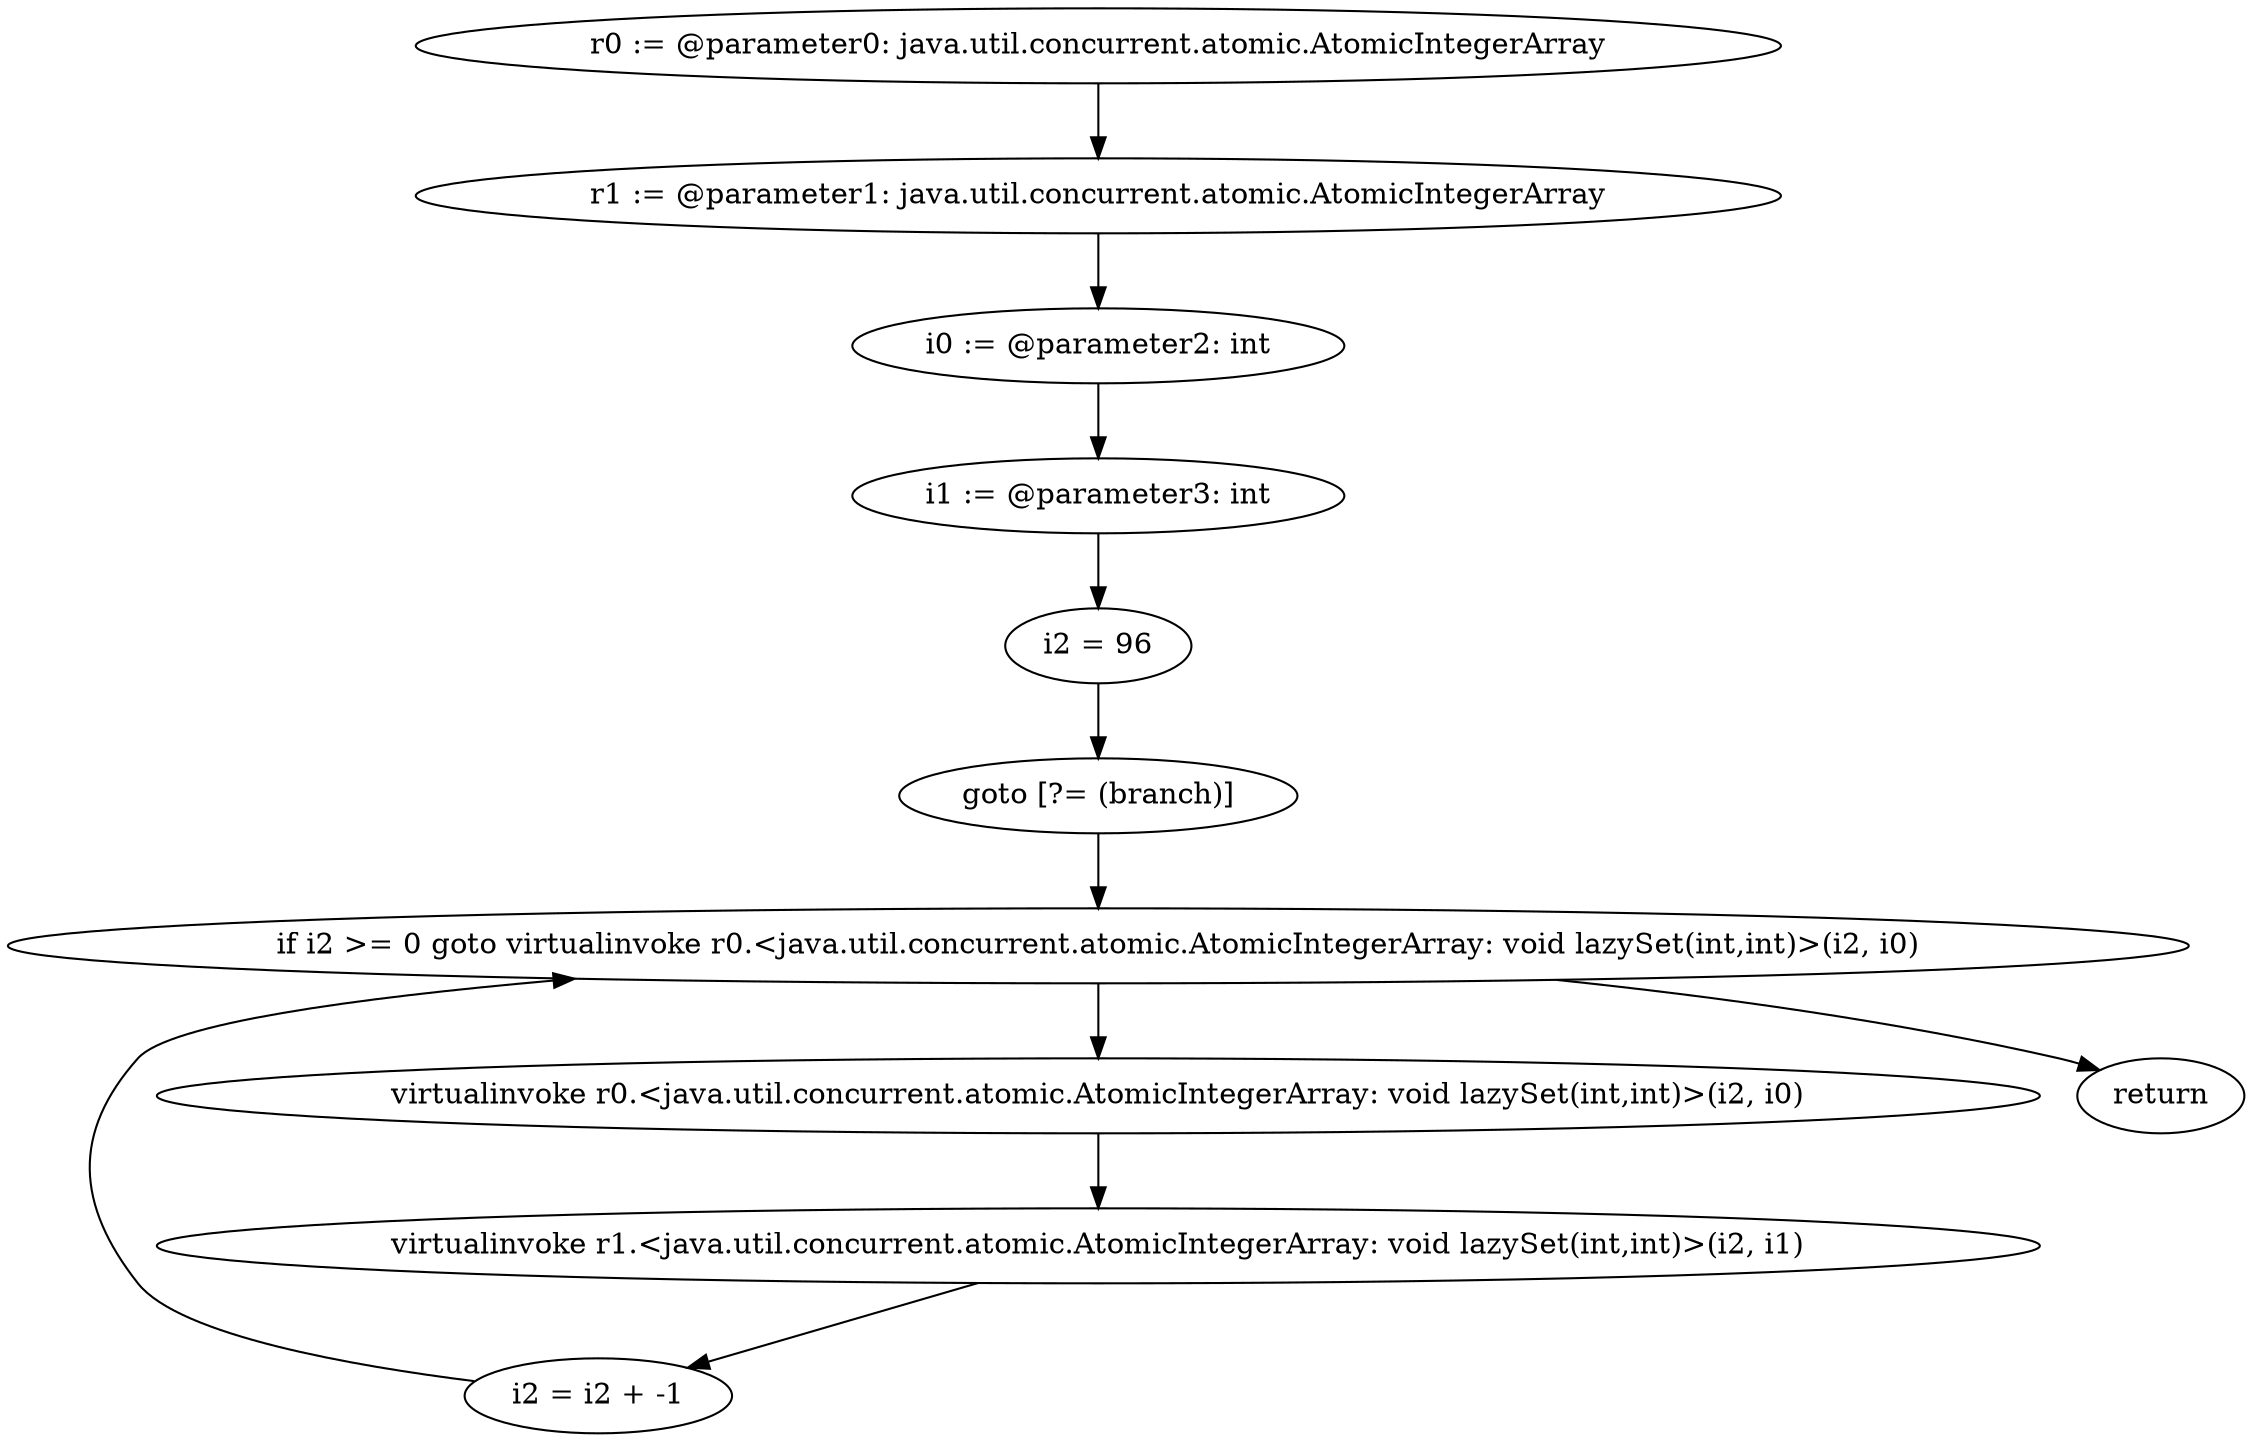 digraph "unitGraph" {
    "r0 := @parameter0: java.util.concurrent.atomic.AtomicIntegerArray"
    "r1 := @parameter1: java.util.concurrent.atomic.AtomicIntegerArray"
    "i0 := @parameter2: int"
    "i1 := @parameter3: int"
    "i2 = 96"
    "goto [?= (branch)]"
    "virtualinvoke r0.<java.util.concurrent.atomic.AtomicIntegerArray: void lazySet(int,int)>(i2, i0)"
    "virtualinvoke r1.<java.util.concurrent.atomic.AtomicIntegerArray: void lazySet(int,int)>(i2, i1)"
    "i2 = i2 + -1"
    "if i2 >= 0 goto virtualinvoke r0.<java.util.concurrent.atomic.AtomicIntegerArray: void lazySet(int,int)>(i2, i0)"
    "return"
    "r0 := @parameter0: java.util.concurrent.atomic.AtomicIntegerArray"->"r1 := @parameter1: java.util.concurrent.atomic.AtomicIntegerArray";
    "r1 := @parameter1: java.util.concurrent.atomic.AtomicIntegerArray"->"i0 := @parameter2: int";
    "i0 := @parameter2: int"->"i1 := @parameter3: int";
    "i1 := @parameter3: int"->"i2 = 96";
    "i2 = 96"->"goto [?= (branch)]";
    "goto [?= (branch)]"->"if i2 >= 0 goto virtualinvoke r0.<java.util.concurrent.atomic.AtomicIntegerArray: void lazySet(int,int)>(i2, i0)";
    "virtualinvoke r0.<java.util.concurrent.atomic.AtomicIntegerArray: void lazySet(int,int)>(i2, i0)"->"virtualinvoke r1.<java.util.concurrent.atomic.AtomicIntegerArray: void lazySet(int,int)>(i2, i1)";
    "virtualinvoke r1.<java.util.concurrent.atomic.AtomicIntegerArray: void lazySet(int,int)>(i2, i1)"->"i2 = i2 + -1";
    "i2 = i2 + -1"->"if i2 >= 0 goto virtualinvoke r0.<java.util.concurrent.atomic.AtomicIntegerArray: void lazySet(int,int)>(i2, i0)";
    "if i2 >= 0 goto virtualinvoke r0.<java.util.concurrent.atomic.AtomicIntegerArray: void lazySet(int,int)>(i2, i0)"->"return";
    "if i2 >= 0 goto virtualinvoke r0.<java.util.concurrent.atomic.AtomicIntegerArray: void lazySet(int,int)>(i2, i0)"->"virtualinvoke r0.<java.util.concurrent.atomic.AtomicIntegerArray: void lazySet(int,int)>(i2, i0)";
}
